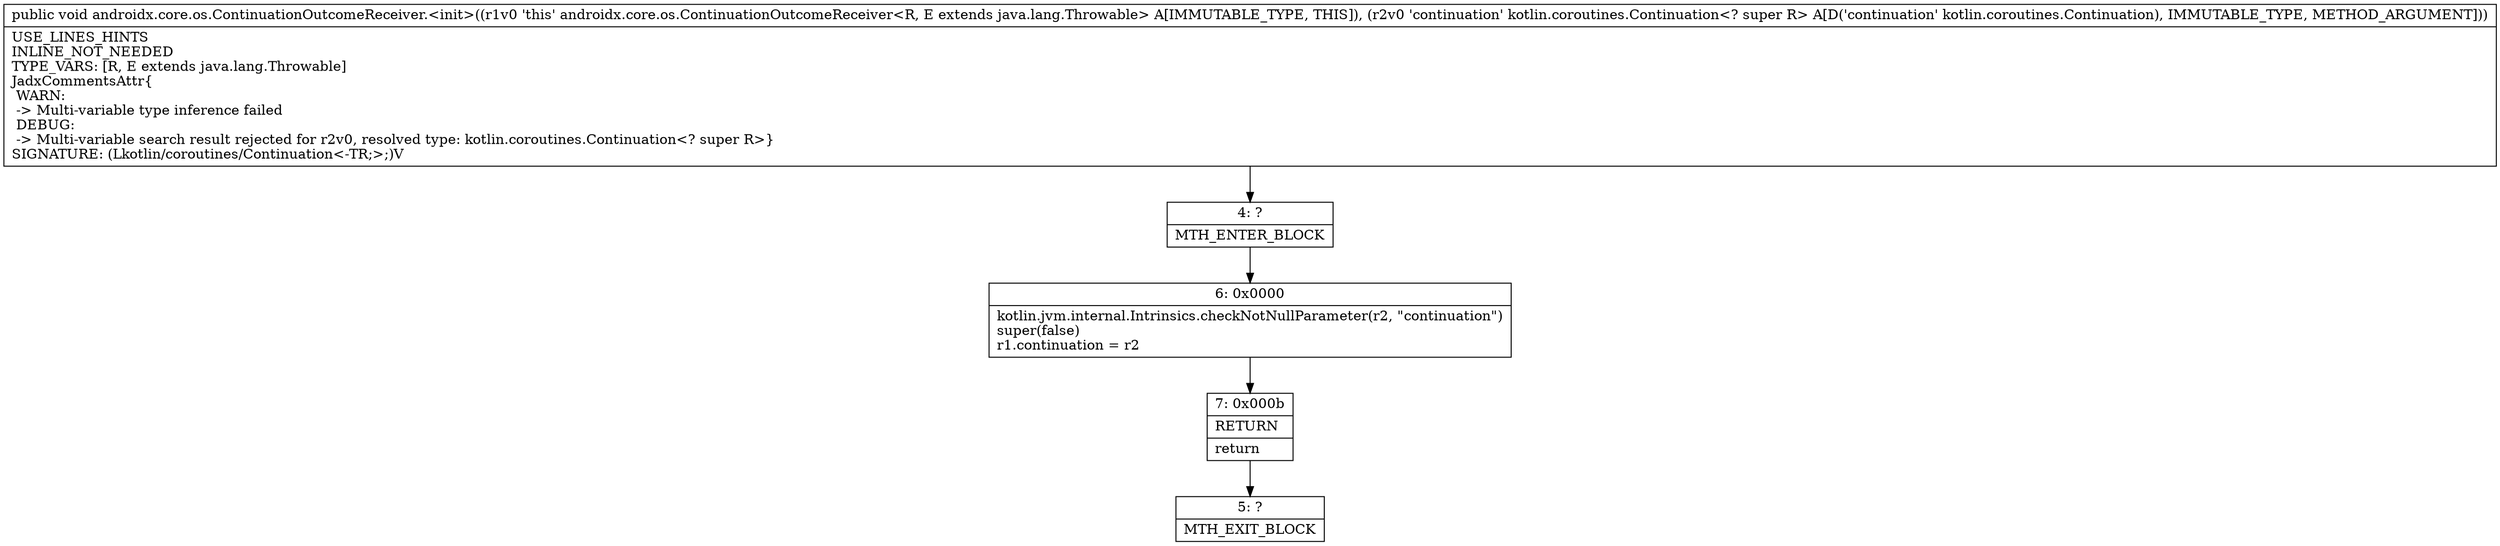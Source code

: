digraph "CFG forandroidx.core.os.ContinuationOutcomeReceiver.\<init\>(Lkotlin\/coroutines\/Continuation;)V" {
Node_4 [shape=record,label="{4\:\ ?|MTH_ENTER_BLOCK\l}"];
Node_6 [shape=record,label="{6\:\ 0x0000|kotlin.jvm.internal.Intrinsics.checkNotNullParameter(r2, \"continuation\")\lsuper(false)\lr1.continuation = r2\l}"];
Node_7 [shape=record,label="{7\:\ 0x000b|RETURN\l|return\l}"];
Node_5 [shape=record,label="{5\:\ ?|MTH_EXIT_BLOCK\l}"];
MethodNode[shape=record,label="{public void androidx.core.os.ContinuationOutcomeReceiver.\<init\>((r1v0 'this' androidx.core.os.ContinuationOutcomeReceiver\<R, E extends java.lang.Throwable\> A[IMMUTABLE_TYPE, THIS]), (r2v0 'continuation' kotlin.coroutines.Continuation\<? super R\> A[D('continuation' kotlin.coroutines.Continuation), IMMUTABLE_TYPE, METHOD_ARGUMENT]))  | USE_LINES_HINTS\lINLINE_NOT_NEEDED\lTYPE_VARS: [R, E extends java.lang.Throwable]\lJadxCommentsAttr\{\l WARN: \l \-\> Multi\-variable type inference failed\l DEBUG: \l \-\> Multi\-variable search result rejected for r2v0, resolved type: kotlin.coroutines.Continuation\<? super R\>\}\lSIGNATURE: (Lkotlin\/coroutines\/Continuation\<\-TR;\>;)V\l}"];
MethodNode -> Node_4;Node_4 -> Node_6;
Node_6 -> Node_7;
Node_7 -> Node_5;
}

